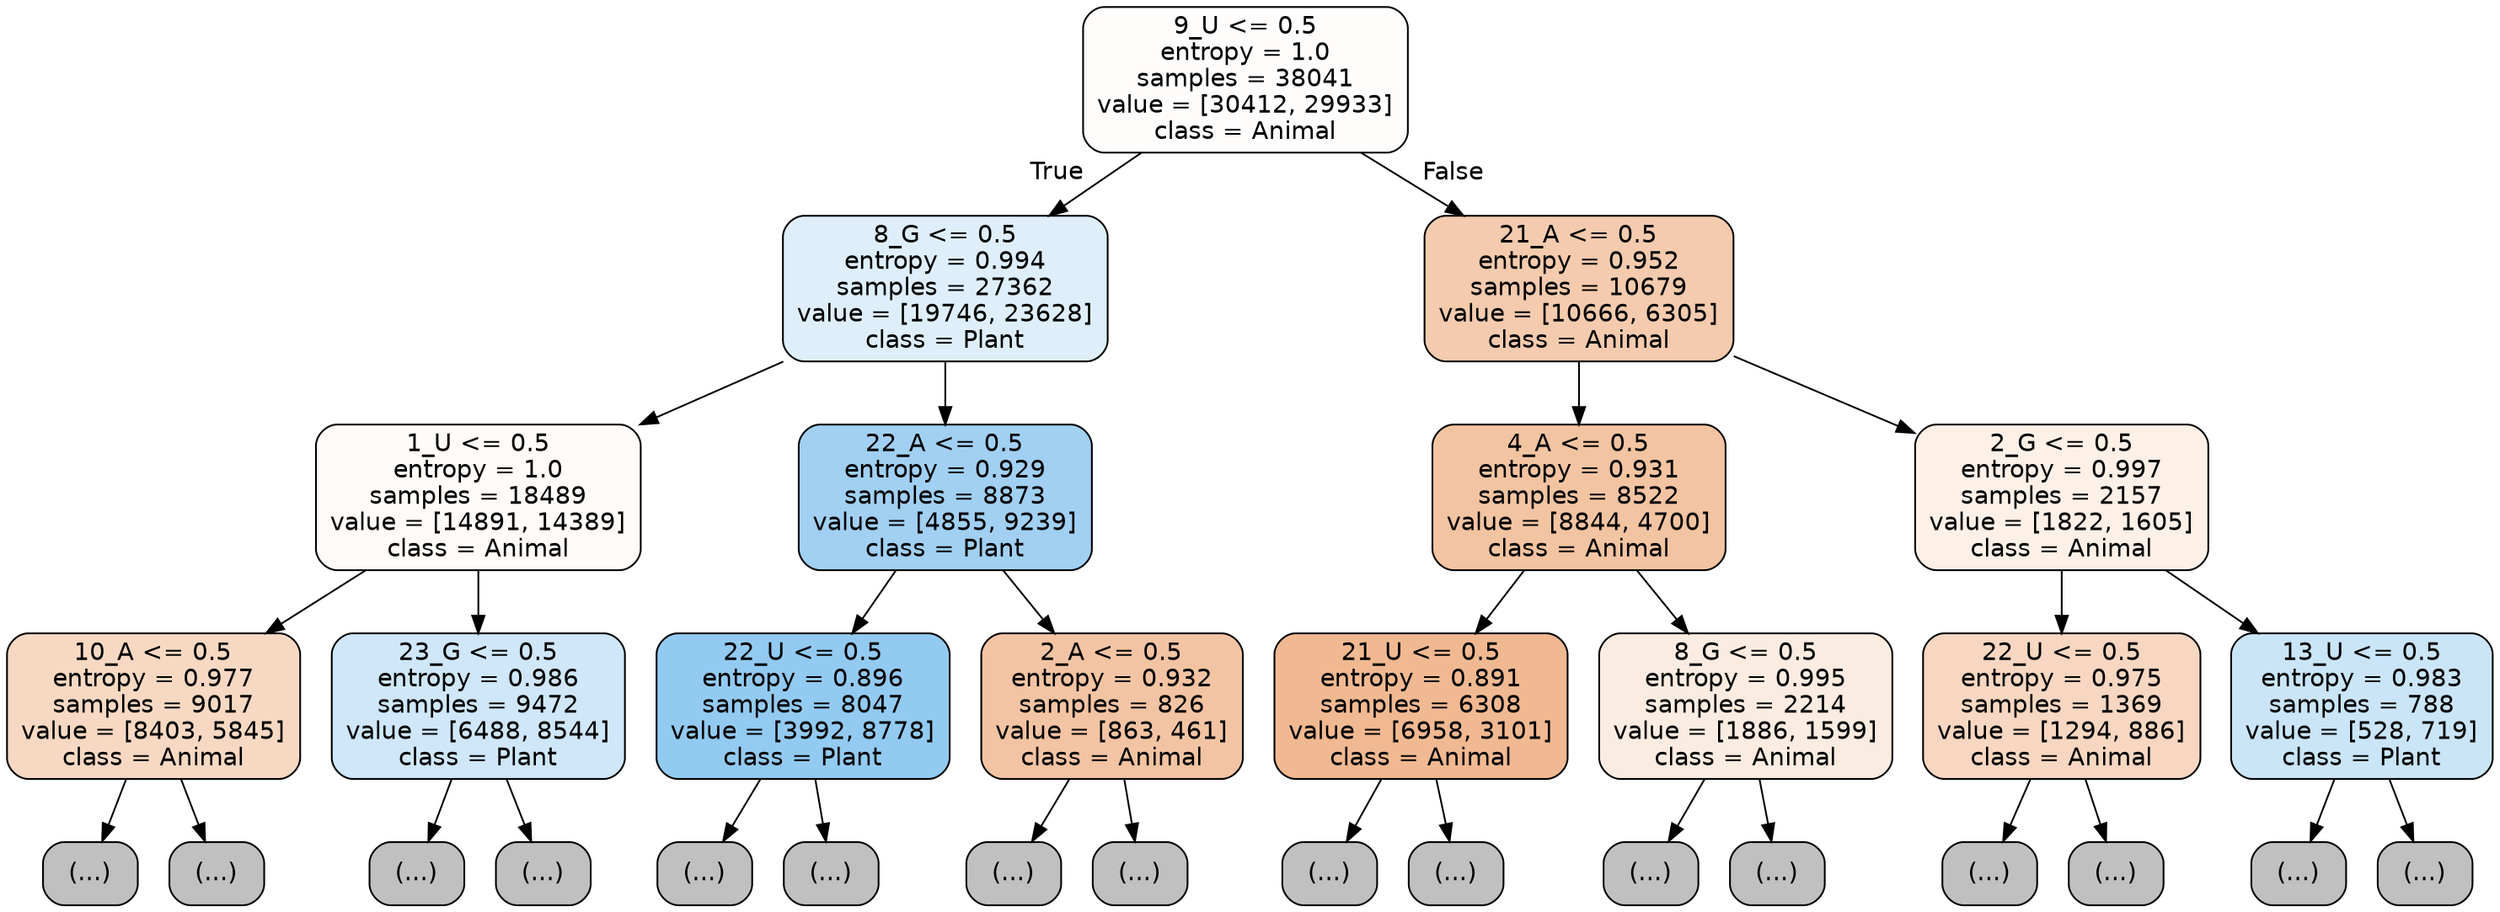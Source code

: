 digraph Tree {
node [shape=box, style="filled, rounded", color="black", fontname="helvetica"] ;
edge [fontname="helvetica"] ;
0 [label="9_U <= 0.5\nentropy = 1.0\nsamples = 38041\nvalue = [30412, 29933]\nclass = Animal", fillcolor="#fffdfc"] ;
1 [label="8_G <= 0.5\nentropy = 0.994\nsamples = 27362\nvalue = [19746, 23628]\nclass = Plant", fillcolor="#deeffb"] ;
0 -> 1 [labeldistance=2.5, labelangle=45, headlabel="True"] ;
2 [label="1_U <= 0.5\nentropy = 1.0\nsamples = 18489\nvalue = [14891, 14389]\nclass = Animal", fillcolor="#fefbf8"] ;
1 -> 2 ;
3 [label="10_A <= 0.5\nentropy = 0.977\nsamples = 9017\nvalue = [8403, 5845]\nclass = Animal", fillcolor="#f7d9c3"] ;
2 -> 3 ;
4 [label="(...)", fillcolor="#C0C0C0"] ;
3 -> 4 ;
3709 [label="(...)", fillcolor="#C0C0C0"] ;
3 -> 3709 ;
5032 [label="23_G <= 0.5\nentropy = 0.986\nsamples = 9472\nvalue = [6488, 8544]\nclass = Plant", fillcolor="#cfe7f9"] ;
2 -> 5032 ;
5033 [label="(...)", fillcolor="#C0C0C0"] ;
5032 -> 5033 ;
8576 [label="(...)", fillcolor="#C0C0C0"] ;
5032 -> 8576 ;
8731 [label="22_A <= 0.5\nentropy = 0.929\nsamples = 8873\nvalue = [4855, 9239]\nclass = Plant", fillcolor="#a1d0f3"] ;
1 -> 8731 ;
8732 [label="22_U <= 0.5\nentropy = 0.896\nsamples = 8047\nvalue = [3992, 8778]\nclass = Plant", fillcolor="#93caf1"] ;
8731 -> 8732 ;
8733 [label="(...)", fillcolor="#C0C0C0"] ;
8732 -> 8733 ;
11292 [label="(...)", fillcolor="#C0C0C0"] ;
8732 -> 11292 ;
11699 [label="2_A <= 0.5\nentropy = 0.932\nsamples = 826\nvalue = [863, 461]\nclass = Animal", fillcolor="#f3c4a3"] ;
8731 -> 11699 ;
11700 [label="(...)", fillcolor="#C0C0C0"] ;
11699 -> 11700 ;
11967 [label="(...)", fillcolor="#C0C0C0"] ;
11699 -> 11967 ;
12084 [label="21_A <= 0.5\nentropy = 0.952\nsamples = 10679\nvalue = [10666, 6305]\nclass = Animal", fillcolor="#f4cbae"] ;
0 -> 12084 [labeldistance=2.5, labelangle=-45, headlabel="False"] ;
12085 [label="4_A <= 0.5\nentropy = 0.931\nsamples = 8522\nvalue = [8844, 4700]\nclass = Animal", fillcolor="#f3c4a2"] ;
12084 -> 12085 ;
12086 [label="21_U <= 0.5\nentropy = 0.891\nsamples = 6308\nvalue = [6958, 3101]\nclass = Animal", fillcolor="#f1b991"] ;
12085 -> 12086 ;
12087 [label="(...)", fillcolor="#C0C0C0"] ;
12086 -> 12087 ;
14238 [label="(...)", fillcolor="#C0C0C0"] ;
12086 -> 14238 ;
15127 [label="8_G <= 0.5\nentropy = 0.995\nsamples = 2214\nvalue = [1886, 1599]\nclass = Animal", fillcolor="#fbece1"] ;
12085 -> 15127 ;
15128 [label="(...)", fillcolor="#C0C0C0"] ;
15127 -> 15128 ;
15833 [label="(...)", fillcolor="#C0C0C0"] ;
15127 -> 15833 ;
16034 [label="2_G <= 0.5\nentropy = 0.997\nsamples = 2157\nvalue = [1822, 1605]\nclass = Animal", fillcolor="#fcf0e7"] ;
12084 -> 16034 ;
16035 [label="22_U <= 0.5\nentropy = 0.975\nsamples = 1369\nvalue = [1294, 886]\nclass = Animal", fillcolor="#f7d7c1"] ;
16034 -> 16035 ;
16036 [label="(...)", fillcolor="#C0C0C0"] ;
16035 -> 16036 ;
16649 [label="(...)", fillcolor="#C0C0C0"] ;
16035 -> 16649 ;
16736 [label="13_U <= 0.5\nentropy = 0.983\nsamples = 788\nvalue = [528, 719]\nclass = Plant", fillcolor="#cae5f8"] ;
16034 -> 16736 ;
16737 [label="(...)", fillcolor="#C0C0C0"] ;
16736 -> 16737 ;
16940 [label="(...)", fillcolor="#C0C0C0"] ;
16736 -> 16940 ;
}